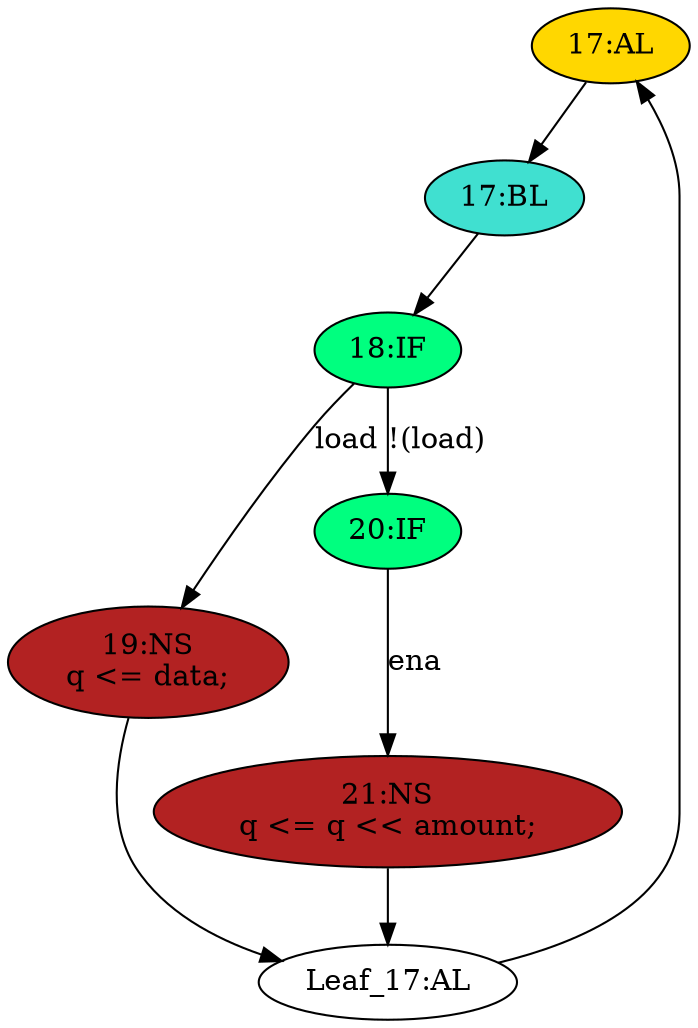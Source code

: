 strict digraph "compose( ,  )" {
	node [label="\N"];
	"17:AL"	[ast="<pyverilog.vparser.ast.Always object at 0x7fd1711f7090>",
		clk_sens=True,
		fillcolor=gold,
		label="17:AL",
		sens="['clk']",
		statements="[]",
		style=filled,
		typ=Always,
		use_var="['load', 'ena', 'amount', 'data', 'q']"];
	"17:BL"	[ast="<pyverilog.vparser.ast.Block object at 0x7fd1714b50d0>",
		fillcolor=turquoise,
		label="17:BL",
		statements="[]",
		style=filled,
		typ=Block];
	"17:AL" -> "17:BL"	[cond="[]",
		lineno=None];
	"19:NS"	[ast="<pyverilog.vparser.ast.NonblockingSubstitution object at 0x7fd1711e3610>",
		fillcolor=firebrick,
		label="19:NS
q <= data;",
		statements="[<pyverilog.vparser.ast.NonblockingSubstitution object at 0x7fd1711e3610>]",
		style=filled,
		typ=NonblockingSubstitution];
	"Leaf_17:AL"	[def_var="['q']",
		label="Leaf_17:AL"];
	"19:NS" -> "Leaf_17:AL"	[cond="[]",
		lineno=None];
	"18:IF"	[ast="<pyverilog.vparser.ast.IfStatement object at 0x7fd1711e3e10>",
		fillcolor=springgreen,
		label="18:IF",
		statements="[]",
		style=filled,
		typ=IfStatement];
	"17:BL" -> "18:IF"	[cond="[]",
		lineno=None];
	"18:IF" -> "19:NS"	[cond="['load']",
		label=load,
		lineno=18];
	"20:IF"	[ast="<pyverilog.vparser.ast.IfStatement object at 0x7fd17118e290>",
		fillcolor=springgreen,
		label="20:IF",
		statements="[]",
		style=filled,
		typ=IfStatement];
	"18:IF" -> "20:IF"	[cond="['load']",
		label="!(load)",
		lineno=18];
	"21:NS"	[ast="<pyverilog.vparser.ast.NonblockingSubstitution object at 0x7fd1711f1450>",
		fillcolor=firebrick,
		label="21:NS
q <= q << amount;",
		statements="[<pyverilog.vparser.ast.NonblockingSubstitution object at 0x7fd1711f1450>]",
		style=filled,
		typ=NonblockingSubstitution];
	"20:IF" -> "21:NS"	[cond="['ena']",
		label=ena,
		lineno=20];
	"Leaf_17:AL" -> "17:AL";
	"21:NS" -> "Leaf_17:AL"	[cond="[]",
		lineno=None];
}

